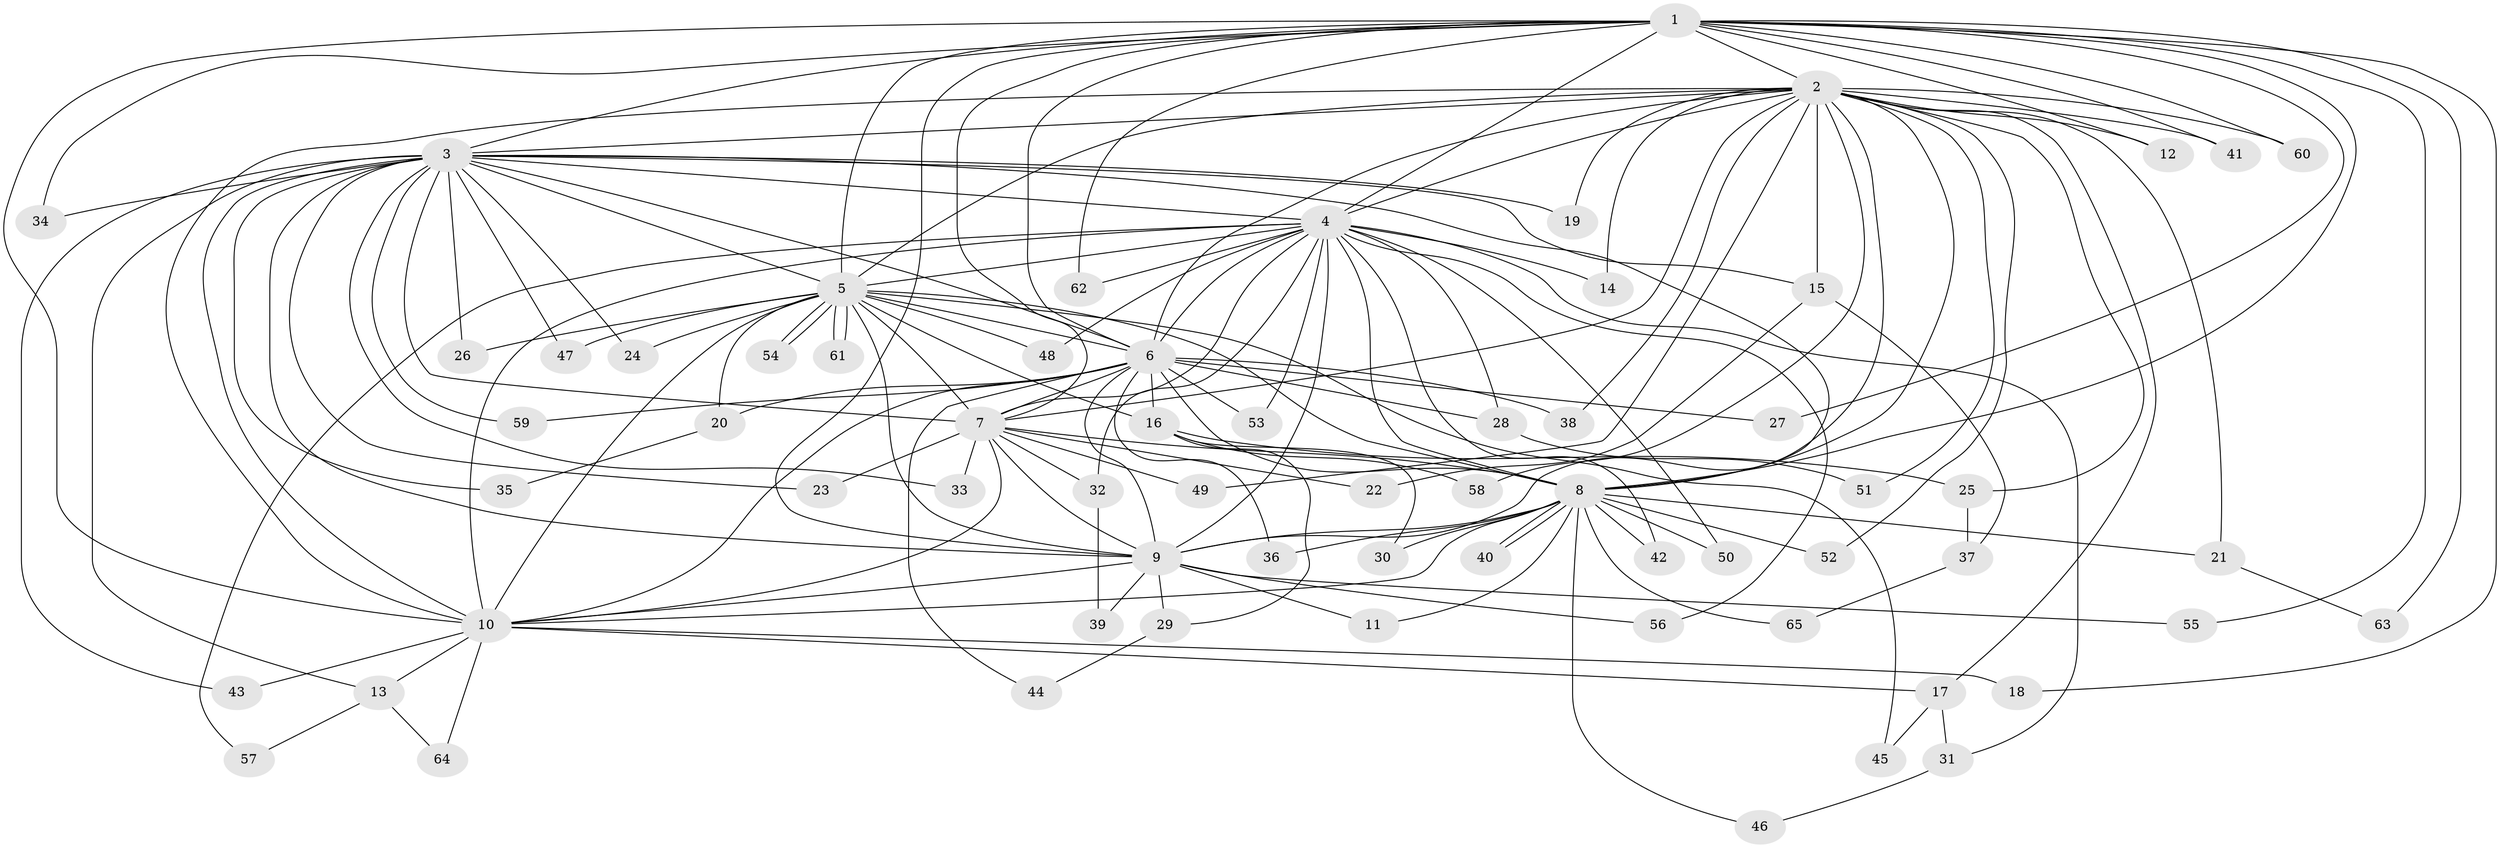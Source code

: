 // coarse degree distribution, {10: 0.2, 13: 0.05, 12: 0.05, 7: 0.05, 14: 0.05, 3: 0.1, 9: 0.05, 6: 0.05, 5: 0.1, 2: 0.2, 8: 0.05, 1: 0.05}
// Generated by graph-tools (version 1.1) at 2025/49/03/04/25 22:49:29]
// undirected, 65 vertices, 155 edges
graph export_dot {
  node [color=gray90,style=filled];
  1;
  2;
  3;
  4;
  5;
  6;
  7;
  8;
  9;
  10;
  11;
  12;
  13;
  14;
  15;
  16;
  17;
  18;
  19;
  20;
  21;
  22;
  23;
  24;
  25;
  26;
  27;
  28;
  29;
  30;
  31;
  32;
  33;
  34;
  35;
  36;
  37;
  38;
  39;
  40;
  41;
  42;
  43;
  44;
  45;
  46;
  47;
  48;
  49;
  50;
  51;
  52;
  53;
  54;
  55;
  56;
  57;
  58;
  59;
  60;
  61;
  62;
  63;
  64;
  65;
  1 -- 2;
  1 -- 3;
  1 -- 4;
  1 -- 5;
  1 -- 6;
  1 -- 7;
  1 -- 8;
  1 -- 9;
  1 -- 10;
  1 -- 12;
  1 -- 18;
  1 -- 27;
  1 -- 34;
  1 -- 41;
  1 -- 55;
  1 -- 60;
  1 -- 62;
  1 -- 63;
  2 -- 3;
  2 -- 4;
  2 -- 5;
  2 -- 6;
  2 -- 7;
  2 -- 8;
  2 -- 9;
  2 -- 10;
  2 -- 12;
  2 -- 14;
  2 -- 15;
  2 -- 17;
  2 -- 19;
  2 -- 21;
  2 -- 25;
  2 -- 38;
  2 -- 41;
  2 -- 49;
  2 -- 51;
  2 -- 52;
  2 -- 58;
  2 -- 60;
  3 -- 4;
  3 -- 5;
  3 -- 6;
  3 -- 7;
  3 -- 8;
  3 -- 9;
  3 -- 10;
  3 -- 13;
  3 -- 15;
  3 -- 19;
  3 -- 23;
  3 -- 24;
  3 -- 26;
  3 -- 33;
  3 -- 34;
  3 -- 35;
  3 -- 43;
  3 -- 47;
  3 -- 59;
  4 -- 5;
  4 -- 6;
  4 -- 7;
  4 -- 8;
  4 -- 9;
  4 -- 10;
  4 -- 14;
  4 -- 28;
  4 -- 31;
  4 -- 32;
  4 -- 42;
  4 -- 48;
  4 -- 50;
  4 -- 53;
  4 -- 56;
  4 -- 57;
  4 -- 62;
  5 -- 6;
  5 -- 7;
  5 -- 8;
  5 -- 9;
  5 -- 10;
  5 -- 16;
  5 -- 20;
  5 -- 24;
  5 -- 26;
  5 -- 45;
  5 -- 47;
  5 -- 48;
  5 -- 54;
  5 -- 54;
  5 -- 61;
  5 -- 61;
  6 -- 7;
  6 -- 8;
  6 -- 9;
  6 -- 10;
  6 -- 16;
  6 -- 20;
  6 -- 27;
  6 -- 28;
  6 -- 36;
  6 -- 38;
  6 -- 44;
  6 -- 53;
  6 -- 59;
  7 -- 8;
  7 -- 9;
  7 -- 10;
  7 -- 22;
  7 -- 23;
  7 -- 32;
  7 -- 33;
  7 -- 49;
  8 -- 9;
  8 -- 10;
  8 -- 11;
  8 -- 21;
  8 -- 30;
  8 -- 36;
  8 -- 40;
  8 -- 40;
  8 -- 42;
  8 -- 46;
  8 -- 50;
  8 -- 52;
  8 -- 65;
  9 -- 10;
  9 -- 11;
  9 -- 29;
  9 -- 39;
  9 -- 55;
  9 -- 56;
  10 -- 13;
  10 -- 17;
  10 -- 18;
  10 -- 43;
  10 -- 64;
  13 -- 57;
  13 -- 64;
  15 -- 22;
  15 -- 37;
  16 -- 25;
  16 -- 29;
  16 -- 30;
  16 -- 58;
  17 -- 31;
  17 -- 45;
  20 -- 35;
  21 -- 63;
  25 -- 37;
  28 -- 51;
  29 -- 44;
  31 -- 46;
  32 -- 39;
  37 -- 65;
}
